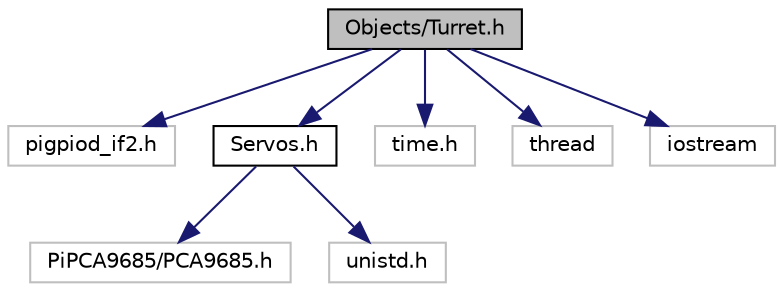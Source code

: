 digraph "Objects/Turret.h"
{
 // LATEX_PDF_SIZE
  edge [fontname="Helvetica",fontsize="10",labelfontname="Helvetica",labelfontsize="10"];
  node [fontname="Helvetica",fontsize="10",shape=record];
  Node1 [label="Objects/Turret.h",height=0.2,width=0.4,color="black", fillcolor="grey75", style="filled", fontcolor="black",tooltip="Class definition for the Turret class."];
  Node1 -> Node2 [color="midnightblue",fontsize="10",style="solid",fontname="Helvetica"];
  Node2 [label="pigpiod_if2.h",height=0.2,width=0.4,color="grey75", fillcolor="white", style="filled",tooltip=" "];
  Node1 -> Node3 [color="midnightblue",fontsize="10",style="solid",fontname="Helvetica"];
  Node3 [label="Servos.h",height=0.2,width=0.4,color="black", fillcolor="white", style="filled",URL="$Servos_8h.html",tooltip="A class to control servos using PCA9685. This class allows to control servos using PCA9685 PWM driver..."];
  Node3 -> Node4 [color="midnightblue",fontsize="10",style="solid",fontname="Helvetica"];
  Node4 [label="PiPCA9685/PCA9685.h",height=0.2,width=0.4,color="grey75", fillcolor="white", style="filled",tooltip=" "];
  Node3 -> Node5 [color="midnightblue",fontsize="10",style="solid",fontname="Helvetica"];
  Node5 [label="unistd.h",height=0.2,width=0.4,color="grey75", fillcolor="white", style="filled",tooltip=" "];
  Node1 -> Node6 [color="midnightblue",fontsize="10",style="solid",fontname="Helvetica"];
  Node6 [label="time.h",height=0.2,width=0.4,color="grey75", fillcolor="white", style="filled",tooltip=" "];
  Node1 -> Node7 [color="midnightblue",fontsize="10",style="solid",fontname="Helvetica"];
  Node7 [label="thread",height=0.2,width=0.4,color="grey75", fillcolor="white", style="filled",tooltip=" "];
  Node1 -> Node8 [color="midnightblue",fontsize="10",style="solid",fontname="Helvetica"];
  Node8 [label="iostream",height=0.2,width=0.4,color="grey75", fillcolor="white", style="filled",tooltip=" "];
}
